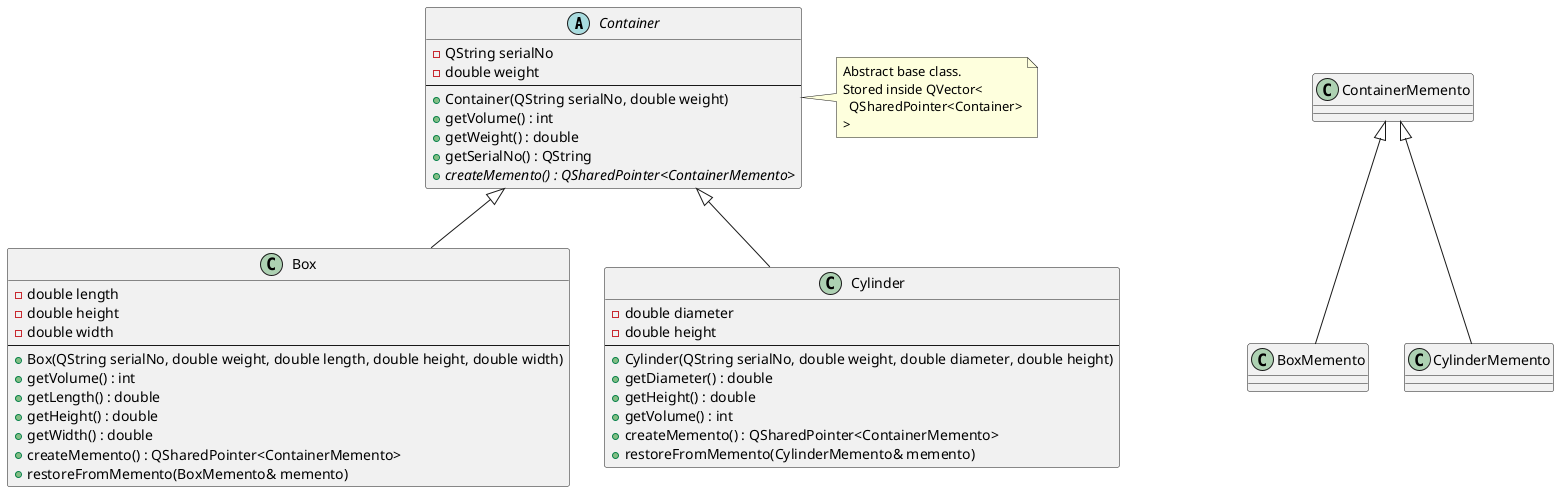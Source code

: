 @startuml

abstract class Container {
    - QString serialNo
    - double weight
    --
    + Container(QString serialNo, double weight)
    + getVolume() : int
    + getWeight() : double
    + getSerialNo() : QString
    {abstract} + createMemento() : QSharedPointer<ContainerMemento>
}

class Box {
    - double length
    - double height
    - double width
    --
    + Box(QString serialNo, double weight, double length, double height, double width)
    + getVolume() : int
    + getLength() : double
    + getHeight() : double
    + getWidth() : double
    + createMemento() : QSharedPointer<ContainerMemento>
    + restoreFromMemento(BoxMemento& memento)
}

class Cylinder {
    - double diameter
    - double height
    --
    + Cylinder(QString serialNo, double weight, double diameter, double height)
    + getDiameter() : double
    + getHeight() : double
    + getVolume() : int
    + createMemento() : QSharedPointer<ContainerMemento>
    + restoreFromMemento(CylinderMemento& memento)
}

class ContainerMemento
class BoxMemento
class CylinderMemento

Container <|-- Box
Container <|-- Cylinder

ContainerMemento <|-- BoxMemento
ContainerMemento <|-- CylinderMemento

note right of Container
  Abstract base class.
  Stored inside QVector<
    QSharedPointer<Container>
  >
end note

@enduml